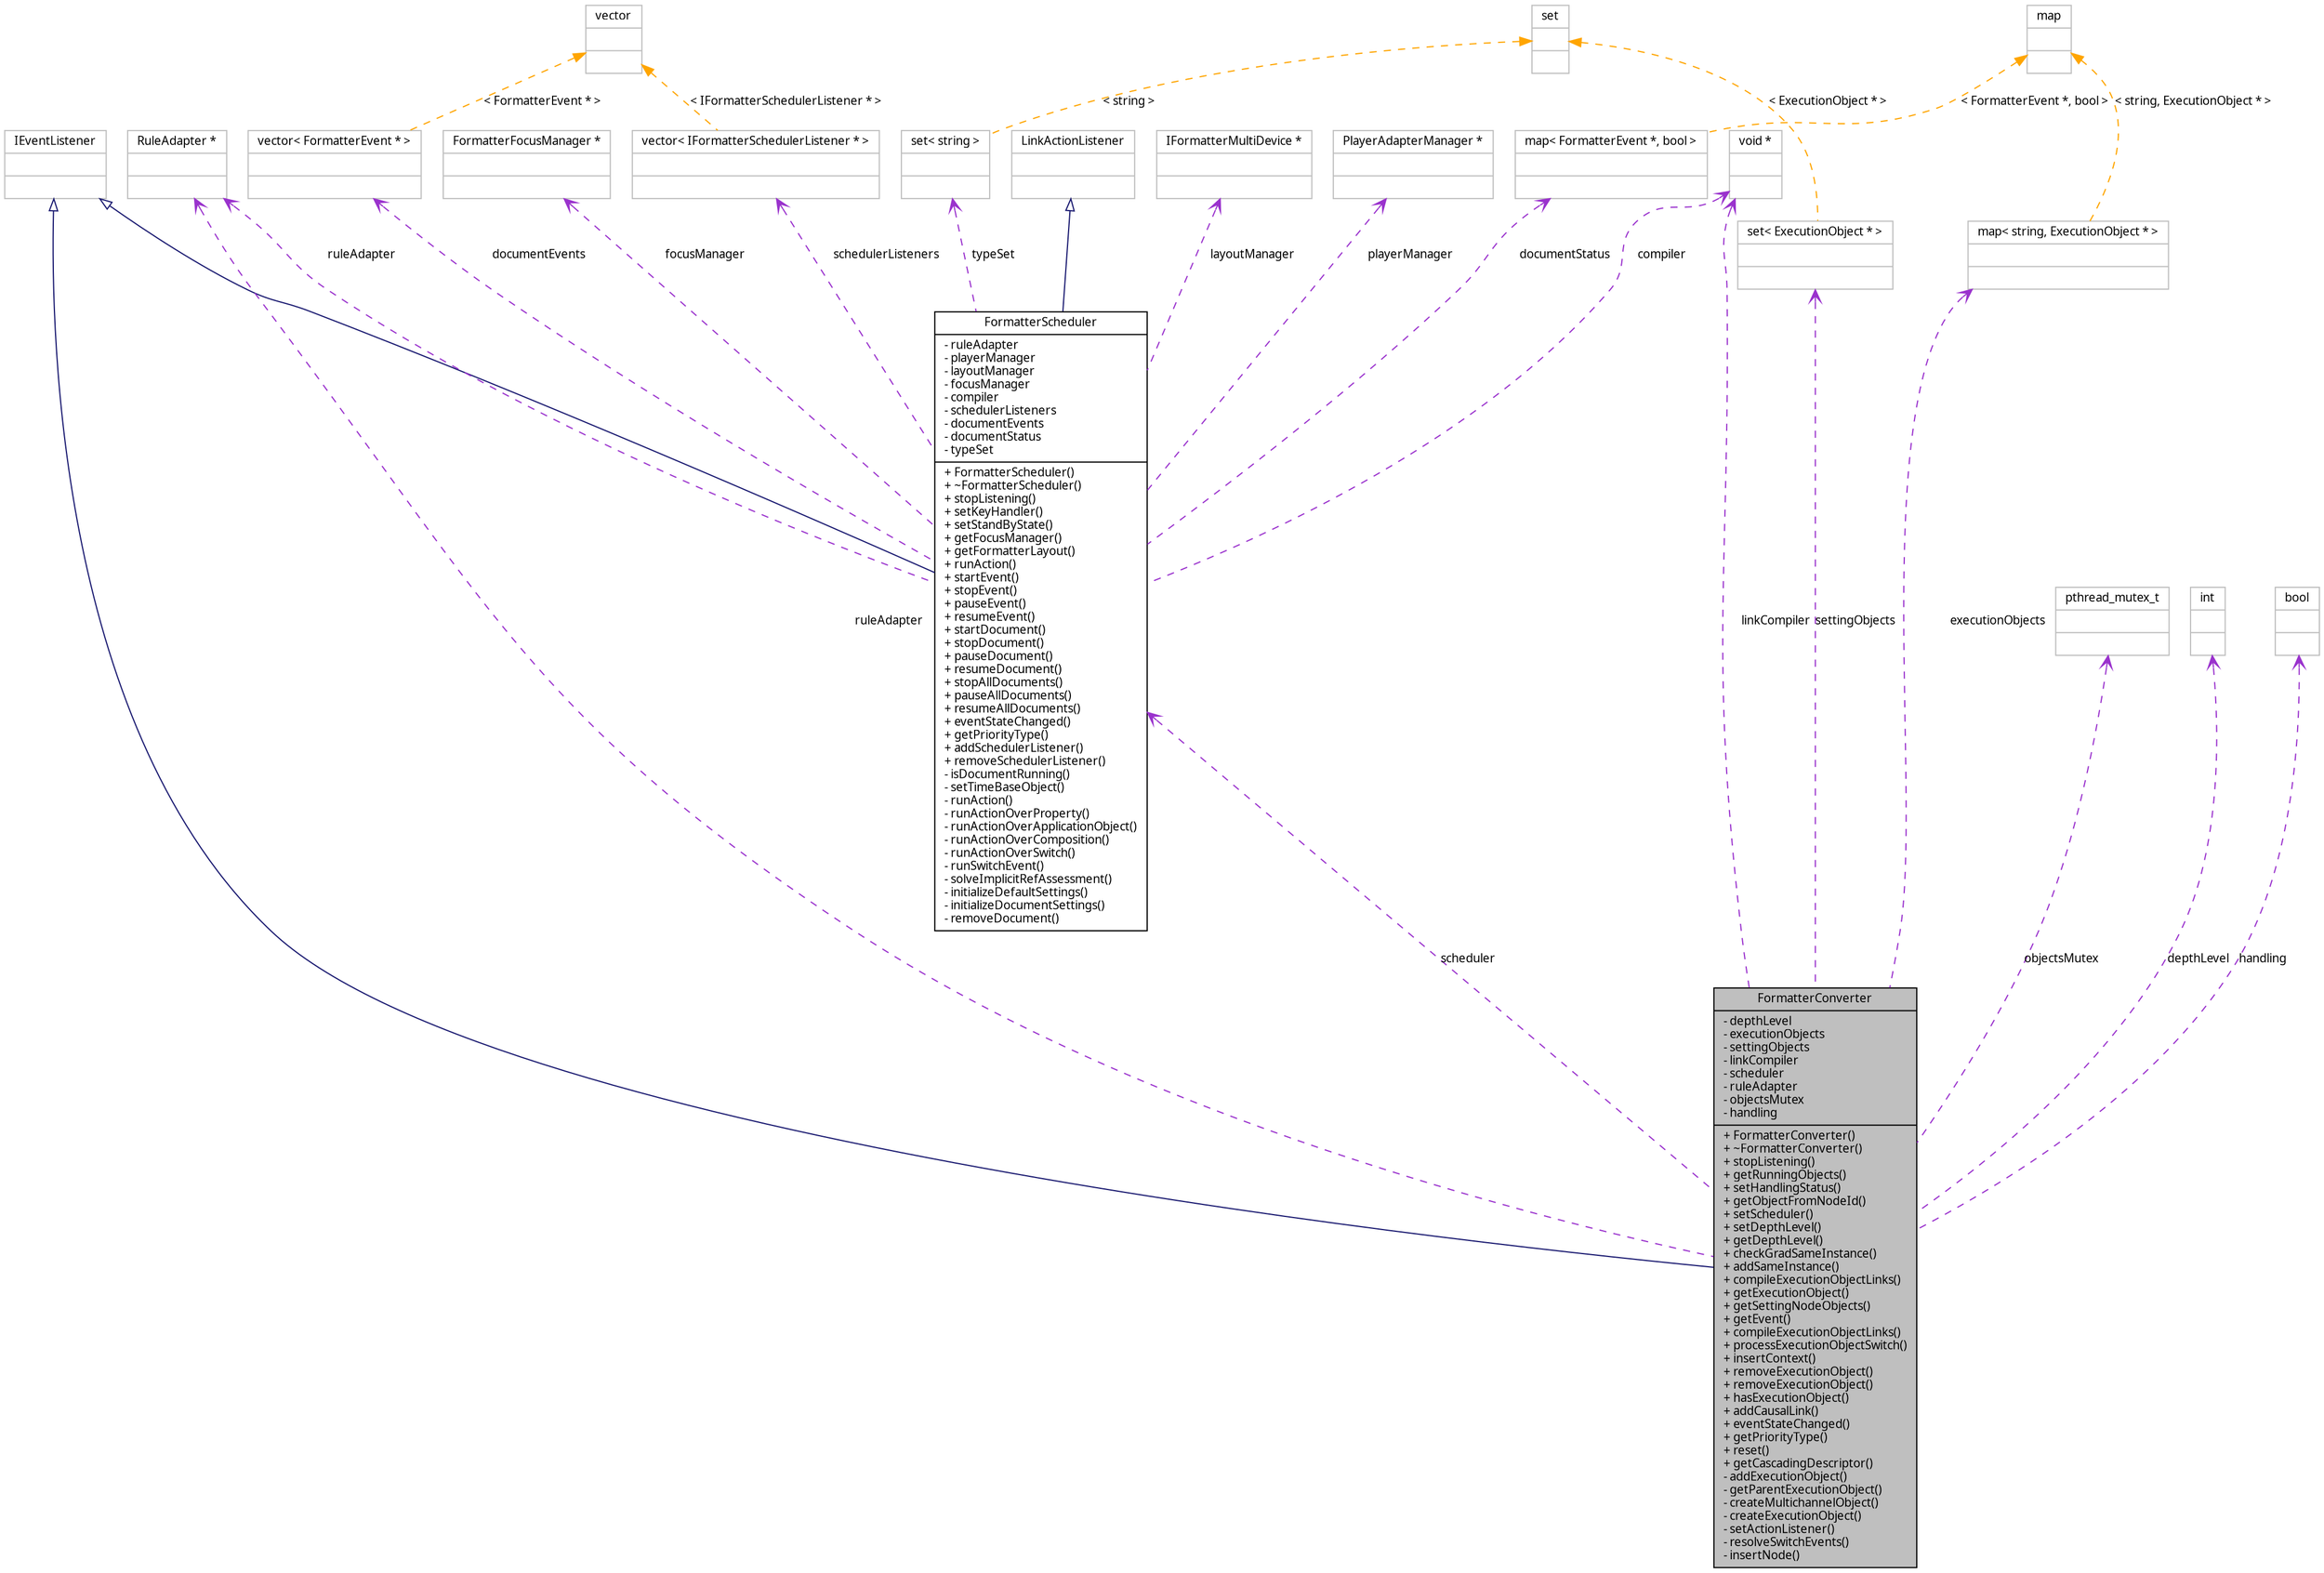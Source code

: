 digraph G
{
  edge [fontname="FreeSans.ttf",fontsize=10,labelfontname="FreeSans.ttf",labelfontsize=10];
  node [fontname="FreeSans.ttf",fontsize=10,shape=record];
  Node1 [label="{FormatterConverter\n|- depthLevel\l- executionObjects\l- settingObjects\l- linkCompiler\l- scheduler\l- ruleAdapter\l- objectsMutex\l- handling\l|+ FormatterConverter()\l+ ~FormatterConverter()\l+ stopListening()\l+ getRunningObjects()\l+ setHandlingStatus()\l+ getObjectFromNodeId()\l+ setScheduler()\l+ setDepthLevel()\l+ getDepthLevel()\l+ checkGradSameInstance()\l+ addSameInstance()\l+ compileExecutionObjectLinks()\l+ getExecutionObject()\l+ getSettingNodeObjects()\l+ getEvent()\l+ compileExecutionObjectLinks()\l+ processExecutionObjectSwitch()\l+ insertContext()\l+ removeExecutionObject()\l+ removeExecutionObject()\l+ hasExecutionObject()\l+ addCausalLink()\l+ eventStateChanged()\l+ getPriorityType()\l+ reset()\l+ getCascadingDescriptor()\l- addExecutionObject()\l- getParentExecutionObject()\l- createMultichannelObject()\l- createExecutionObject()\l- setActionListener()\l- resolveSwitchEvents()\l- insertNode()\l}",height=0.2,width=0.4,color="black", fillcolor="grey75", style="filled" fontcolor="black"];
  Node2 -> Node1 [dir=back,color="midnightblue",fontsize=10,style="solid",arrowtail="empty",fontname="FreeSans.ttf"];
  Node2 [label="{IEventListener\n||}",height=0.2,width=0.4,color="grey75", fillcolor="white", style="filled"];
  Node3 -> Node1 [dir=back,color="darkorchid3",fontsize=10,style="dashed",label="objectsMutex",arrowtail="open",fontname="FreeSans.ttf"];
  Node3 [label="{pthread_mutex_t\n||}",height=0.2,width=0.4,color="grey75", fillcolor="white", style="filled"];
  Node4 -> Node1 [dir=back,color="darkorchid3",fontsize=10,style="dashed",label="depthLevel",arrowtail="open",fontname="FreeSans.ttf"];
  Node4 [label="{int\n||}",height=0.2,width=0.4,color="grey75", fillcolor="white", style="filled"];
  Node5 -> Node1 [dir=back,color="darkorchid3",fontsize=10,style="dashed",label="handling",arrowtail="open",fontname="FreeSans.ttf"];
  Node5 [label="{bool\n||}",height=0.2,width=0.4,color="grey75", fillcolor="white", style="filled"];
  Node6 -> Node1 [dir=back,color="darkorchid3",fontsize=10,style="dashed",label="ruleAdapter",arrowtail="open",fontname="FreeSans.ttf"];
  Node6 [label="{RuleAdapter *\n||}",height=0.2,width=0.4,color="grey75", fillcolor="white", style="filled"];
  Node7 -> Node1 [dir=back,color="darkorchid3",fontsize=10,style="dashed",label="executionObjects",arrowtail="open",fontname="FreeSans.ttf"];
  Node7 [label="{map\< string, ExecutionObject * \>\n||}",height=0.2,width=0.4,color="grey75", fillcolor="white", style="filled"];
  Node8 -> Node7 [dir=back,color="orange",fontsize=10,style="dashed",label="\< string, ExecutionObject * \>",fontname="FreeSans.ttf"];
  Node8 [label="{map\n||}",height=0.2,width=0.4,color="grey75", fillcolor="white", style="filled",tooltip="STL class."];
  Node9 -> Node1 [dir=back,color="darkorchid3",fontsize=10,style="dashed",label="scheduler",arrowtail="open",fontname="FreeSans.ttf"];
  Node9 [label="{FormatterScheduler\n|- ruleAdapter\l- playerManager\l- layoutManager\l- focusManager\l- compiler\l- schedulerListeners\l- documentEvents\l- documentStatus\l- typeSet\l|+ FormatterScheduler()\l+ ~FormatterScheduler()\l+ stopListening()\l+ setKeyHandler()\l+ setStandByState()\l+ getFocusManager()\l+ getFormatterLayout()\l+ runAction()\l+ startEvent()\l+ stopEvent()\l+ pauseEvent()\l+ resumeEvent()\l+ startDocument()\l+ stopDocument()\l+ pauseDocument()\l+ resumeDocument()\l+ stopAllDocuments()\l+ pauseAllDocuments()\l+ resumeAllDocuments()\l+ eventStateChanged()\l+ getPriorityType()\l+ addSchedulerListener()\l+ removeSchedulerListener()\l- isDocumentRunning()\l- setTimeBaseObject()\l- runAction()\l- runActionOverProperty()\l- runActionOverApplicationObject()\l- runActionOverComposition()\l- runActionOverSwitch()\l- runSwitchEvent()\l- solveImplicitRefAssessment()\l- initializeDefaultSettings()\l- initializeDocumentSettings()\l- removeDocument()\l}",height=0.2,width=0.4,color="black", fillcolor="white", style="filled",URL="$classbr_1_1pucrio_1_1telemidia_1_1ginga_1_1ncl_1_1FormatterScheduler.html"];
  Node10 -> Node9 [dir=back,color="midnightblue",fontsize=10,style="solid",arrowtail="empty",fontname="FreeSans.ttf"];
  Node10 [label="{LinkActionListener\n||}",height=0.2,width=0.4,color="grey75", fillcolor="white", style="filled"];
  Node2 -> Node9 [dir=back,color="midnightblue",fontsize=10,style="solid",arrowtail="empty",fontname="FreeSans.ttf"];
  Node11 -> Node9 [dir=back,color="darkorchid3",fontsize=10,style="dashed",label="playerManager",arrowtail="open",fontname="FreeSans.ttf"];
  Node11 [label="{PlayerAdapterManager *\n||}",height=0.2,width=0.4,color="grey75", fillcolor="white", style="filled"];
  Node12 -> Node9 [dir=back,color="darkorchid3",fontsize=10,style="dashed",label="schedulerListeners",arrowtail="open",fontname="FreeSans.ttf"];
  Node12 [label="{vector\< IFormatterSchedulerListener * \>\n||}",height=0.2,width=0.4,color="grey75", fillcolor="white", style="filled"];
  Node13 -> Node12 [dir=back,color="orange",fontsize=10,style="dashed",label="\< IFormatterSchedulerListener * \>",fontname="FreeSans.ttf"];
  Node13 [label="{vector\n||}",height=0.2,width=0.4,color="grey75", fillcolor="white", style="filled",tooltip="STL class."];
  Node14 -> Node9 [dir=back,color="darkorchid3",fontsize=10,style="dashed",label="focusManager",arrowtail="open",fontname="FreeSans.ttf"];
  Node14 [label="{FormatterFocusManager *\n||}",height=0.2,width=0.4,color="grey75", fillcolor="white", style="filled"];
  Node15 -> Node9 [dir=back,color="darkorchid3",fontsize=10,style="dashed",label="documentEvents",arrowtail="open",fontname="FreeSans.ttf"];
  Node15 [label="{vector\< FormatterEvent * \>\n||}",height=0.2,width=0.4,color="grey75", fillcolor="white", style="filled"];
  Node13 -> Node15 [dir=back,color="orange",fontsize=10,style="dashed",label="\< FormatterEvent * \>",fontname="FreeSans.ttf"];
  Node16 -> Node9 [dir=back,color="darkorchid3",fontsize=10,style="dashed",label="typeSet",arrowtail="open",fontname="FreeSans.ttf"];
  Node16 [label="{set\< string \>\n||}",height=0.2,width=0.4,color="grey75", fillcolor="white", style="filled"];
  Node17 -> Node16 [dir=back,color="orange",fontsize=10,style="dashed",label="\< string \>",fontname="FreeSans.ttf"];
  Node17 [label="{set\n||}",height=0.2,width=0.4,color="grey75", fillcolor="white", style="filled",tooltip="STL class."];
  Node18 -> Node9 [dir=back,color="darkorchid3",fontsize=10,style="dashed",label="documentStatus",arrowtail="open",fontname="FreeSans.ttf"];
  Node18 [label="{map\< FormatterEvent *, bool \>\n||}",height=0.2,width=0.4,color="grey75", fillcolor="white", style="filled"];
  Node8 -> Node18 [dir=back,color="orange",fontsize=10,style="dashed",label="\< FormatterEvent *, bool \>",fontname="FreeSans.ttf"];
  Node6 -> Node9 [dir=back,color="darkorchid3",fontsize=10,style="dashed",label="ruleAdapter",arrowtail="open",fontname="FreeSans.ttf"];
  Node19 -> Node9 [dir=back,color="darkorchid3",fontsize=10,style="dashed",label="compiler",arrowtail="open",fontname="FreeSans.ttf"];
  Node19 [label="{void *\n||}",height=0.2,width=0.4,color="grey75", fillcolor="white", style="filled"];
  Node20 -> Node9 [dir=back,color="darkorchid3",fontsize=10,style="dashed",label="layoutManager",arrowtail="open",fontname="FreeSans.ttf"];
  Node20 [label="{IFormatterMultiDevice *\n||}",height=0.2,width=0.4,color="grey75", fillcolor="white", style="filled"];
  Node21 -> Node1 [dir=back,color="darkorchid3",fontsize=10,style="dashed",label="settingObjects",arrowtail="open",fontname="FreeSans.ttf"];
  Node21 [label="{set\< ExecutionObject * \>\n||}",height=0.2,width=0.4,color="grey75", fillcolor="white", style="filled"];
  Node17 -> Node21 [dir=back,color="orange",fontsize=10,style="dashed",label="\< ExecutionObject * \>",fontname="FreeSans.ttf"];
  Node19 -> Node1 [dir=back,color="darkorchid3",fontsize=10,style="dashed",label="linkCompiler",arrowtail="open",fontname="FreeSans.ttf"];
}
